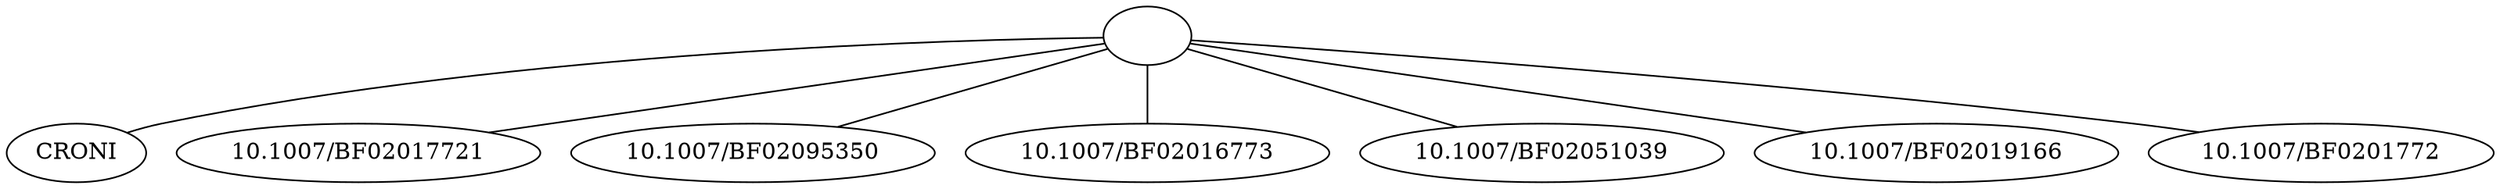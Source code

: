 strict graph mind_map236 {
	"" -- CRONI
	"" -- "10.1007/BF02017721"
	"" -- "10.1007/BF02095350"
	"" -- "10.1007/BF02016773"
	"" -- "10.1007/BF02051039"
	"" -- "10.1007/BF02019166"
	"" -- "10.1007/BF0201772"
}
